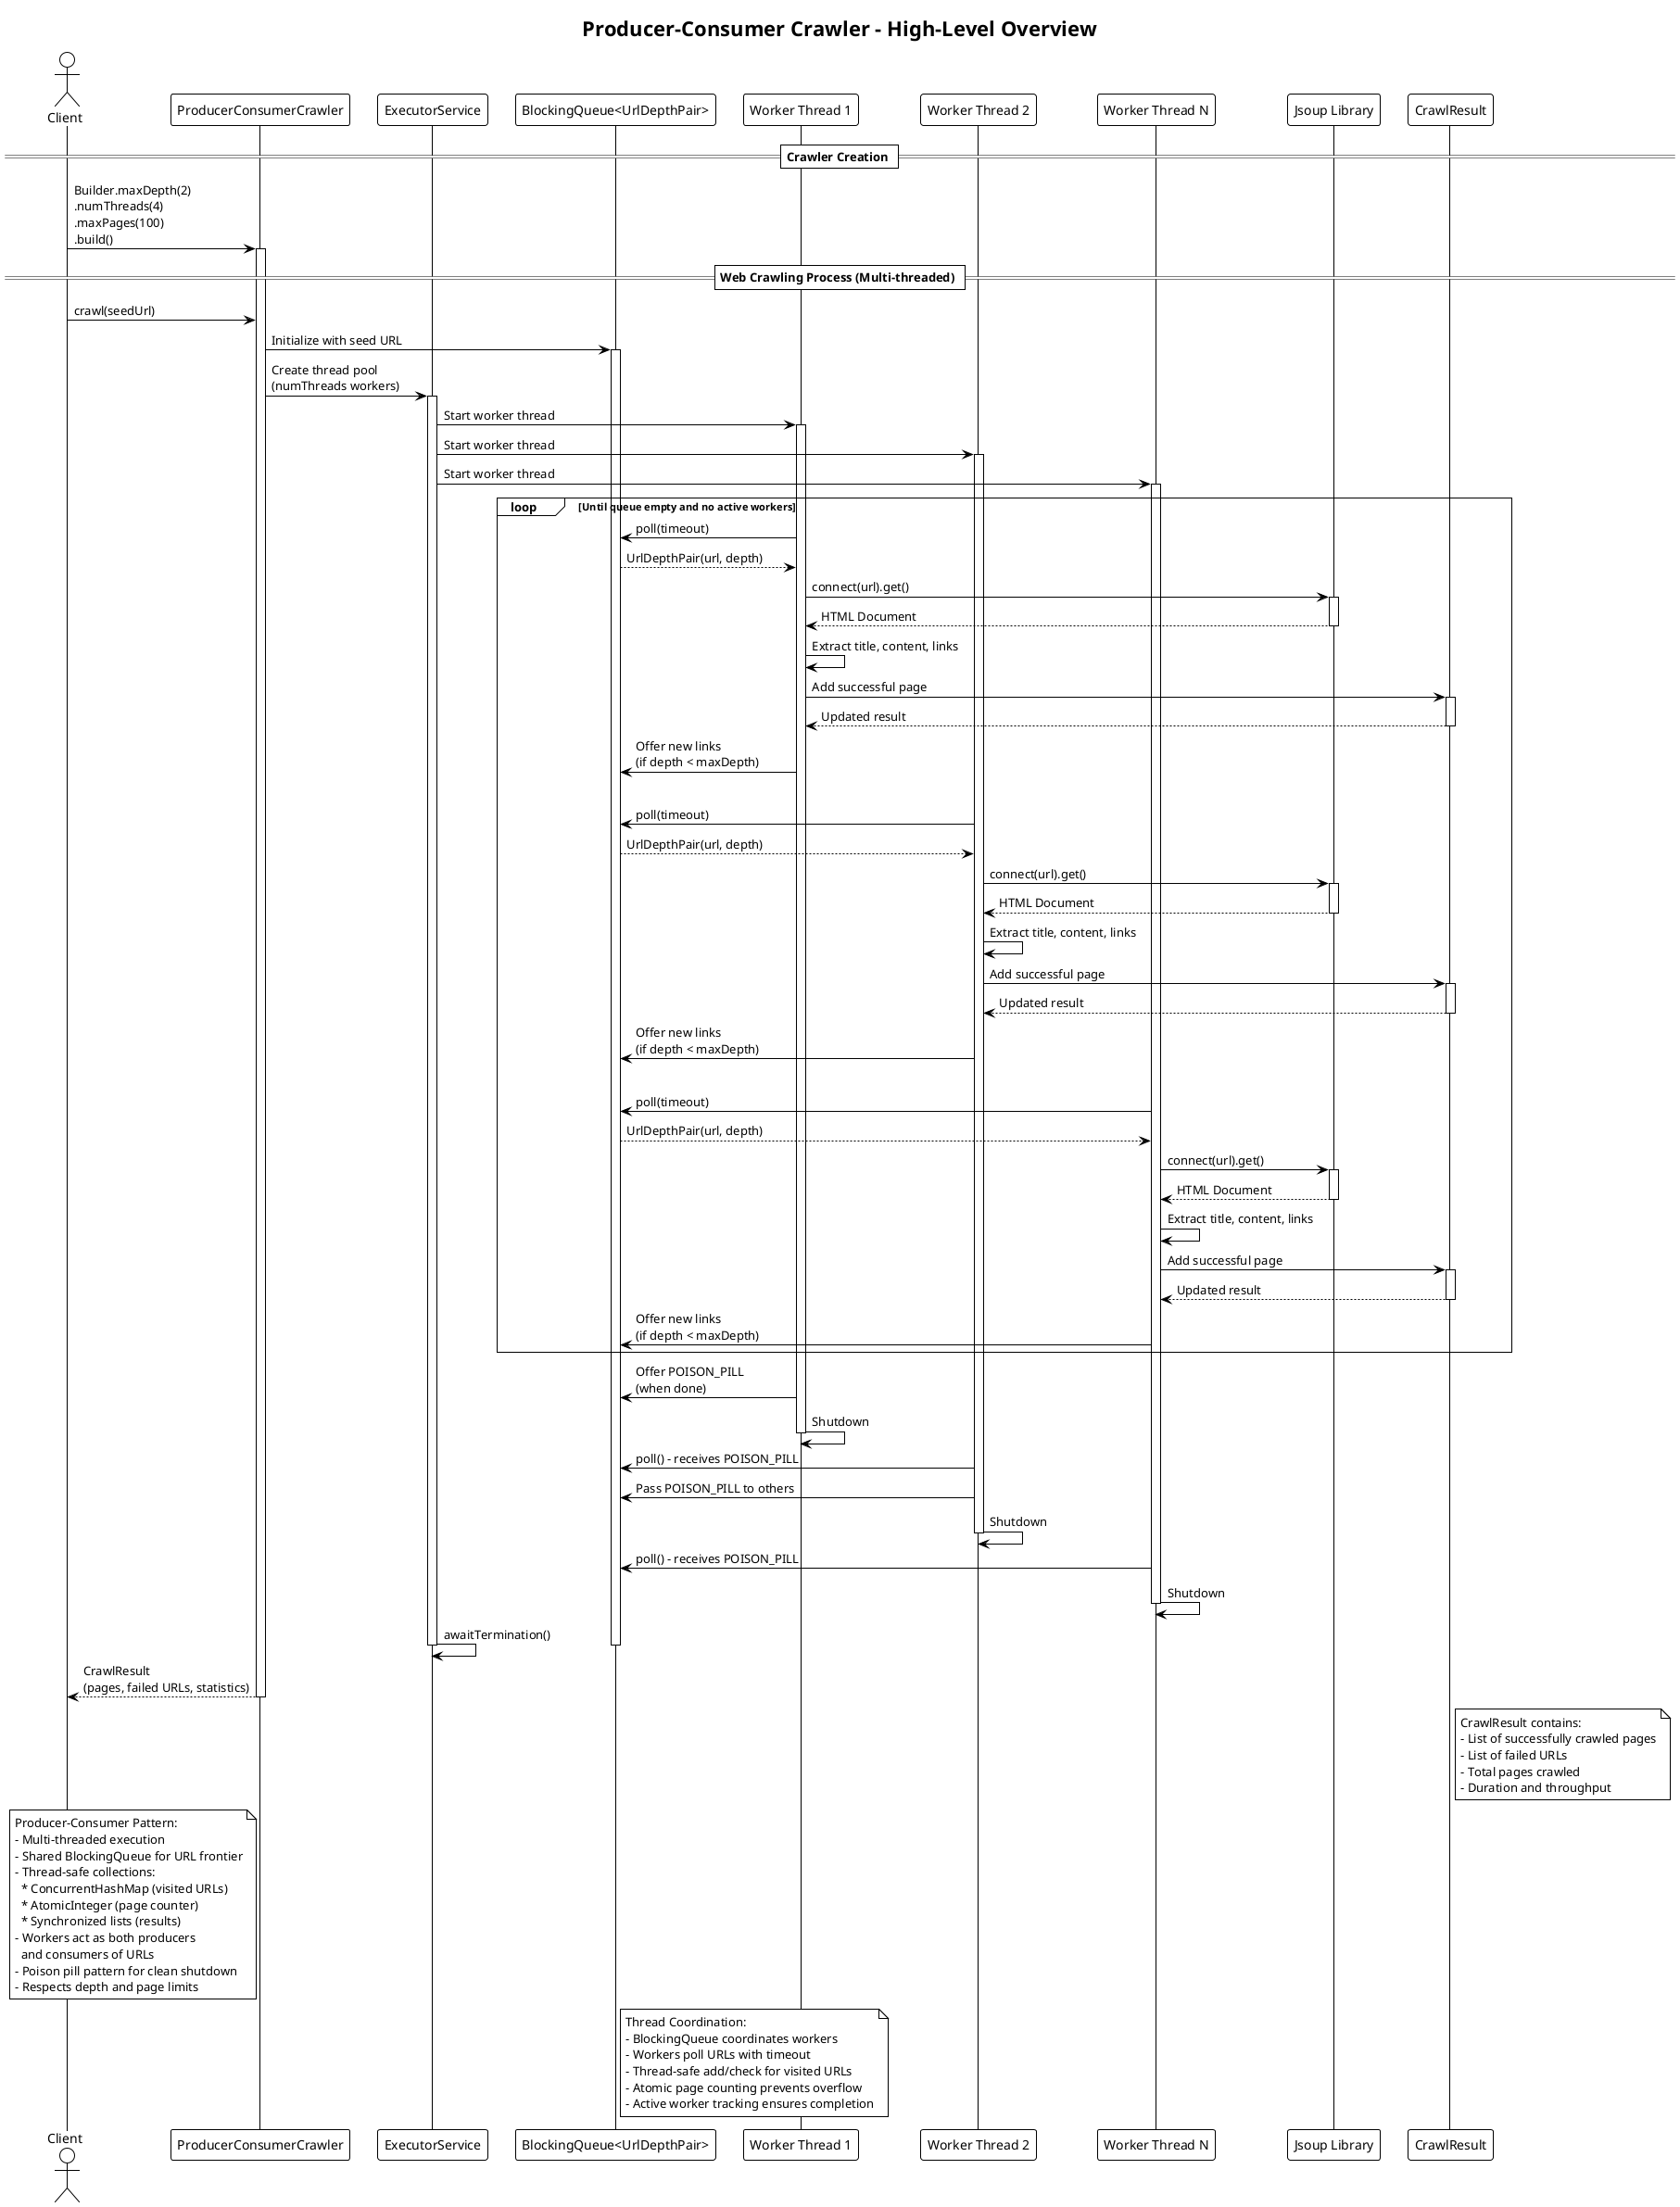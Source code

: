 @startuml
!theme plain
title Producer-Consumer Crawler - High-Level Overview

actor "Client" as Client
participant "ProducerConsumerCrawler" as Crawler
participant "ExecutorService" as Executor
participant "BlockingQueue<UrlDepthPair>" as Queue
participant "Worker Thread 1" as Worker1
participant "Worker Thread 2" as Worker2
participant "Worker Thread N" as WorkerN
participant "Jsoup Library" as Jsoup
participant "CrawlResult" as Result

== Crawler Creation ==
Client -> Crawler: Builder.maxDepth(2)\n.numThreads(4)\n.maxPages(100)\n.build()
activate Crawler

== Web Crawling Process (Multi-threaded) ==
Client -> Crawler: crawl(seedUrl)

Crawler -> Queue: Initialize with seed URL
activate Queue
Crawler -> Executor: Create thread pool\n(numThreads workers)
activate Executor

Executor -> Worker1: Start worker thread
activate Worker1
Executor -> Worker2: Start worker thread
activate Worker2
Executor -> WorkerN: Start worker thread
activate WorkerN

loop Until queue empty and no active workers

Worker1 -> Queue: poll(timeout)
Queue --> Worker1: UrlDepthPair(url, depth)

Worker1 -> Jsoup: connect(url).get()
activate Jsoup
Jsoup --> Worker1: HTML Document
deactivate Jsoup

Worker1 -> Worker1: Extract title, content, links
Worker1 -> Result: Add successful page
activate Result
Result --> Worker1: Updated result
deactivate Result

Worker1 -> Queue: Offer new links\n(if depth < maxDepth)

|||

Worker2 -> Queue: poll(timeout)
Queue --> Worker2: UrlDepthPair(url, depth)

Worker2 -> Jsoup: connect(url).get()
activate Jsoup
Jsoup --> Worker2: HTML Document
deactivate Jsoup

Worker2 -> Worker2: Extract title, content, links
Worker2 -> Result: Add successful page
activate Result
Result --> Worker2: Updated result
deactivate Result

Worker2 -> Queue: Offer new links\n(if depth < maxDepth)

|||

WorkerN -> Queue: poll(timeout)
Queue --> WorkerN: UrlDepthPair(url, depth)

WorkerN -> Jsoup: connect(url).get()
activate Jsoup
Jsoup --> WorkerN: HTML Document
deactivate Jsoup

WorkerN -> WorkerN: Extract title, content, links
WorkerN -> Result: Add successful page
activate Result
Result --> WorkerN: Updated result
deactivate Result

WorkerN -> Queue: Offer new links\n(if depth < maxDepth)

end

Worker1 -> Queue: Offer POISON_PILL\n(when done)
Worker1 -> Worker1: Shutdown
deactivate Worker1

Worker2 -> Queue: poll() - receives POISON_PILL
Worker2 -> Queue: Pass POISON_PILL to others
Worker2 -> Worker2: Shutdown
deactivate Worker2

WorkerN -> Queue: poll() - receives POISON_PILL
WorkerN -> WorkerN: Shutdown
deactivate WorkerN

Executor -> Executor: awaitTermination()
deactivate Executor
deactivate Queue

Crawler --> Client: CrawlResult\n(pages, failed URLs, statistics)
deactivate Crawler

note right of Result
  CrawlResult contains:
  - List of successfully crawled pages
  - List of failed URLs
  - Total pages crawled
  - Duration and throughput
end note

note left of Crawler
  Producer-Consumer Pattern:
  - Multi-threaded execution
  - Shared BlockingQueue for URL frontier
  - Thread-safe collections:
    * ConcurrentHashMap (visited URLs)
    * AtomicInteger (page counter)
    * Synchronized lists (results)
  - Workers act as both producers
    and consumers of URLs
  - Poison pill pattern for clean shutdown
  - Respects depth and page limits
end note

note right of Queue
  Thread Coordination:
  - BlockingQueue coordinates workers
  - Workers poll URLs with timeout
  - Thread-safe add/check for visited URLs
  - Atomic page counting prevents overflow
  - Active worker tracking ensures completion
end note

@enduml

